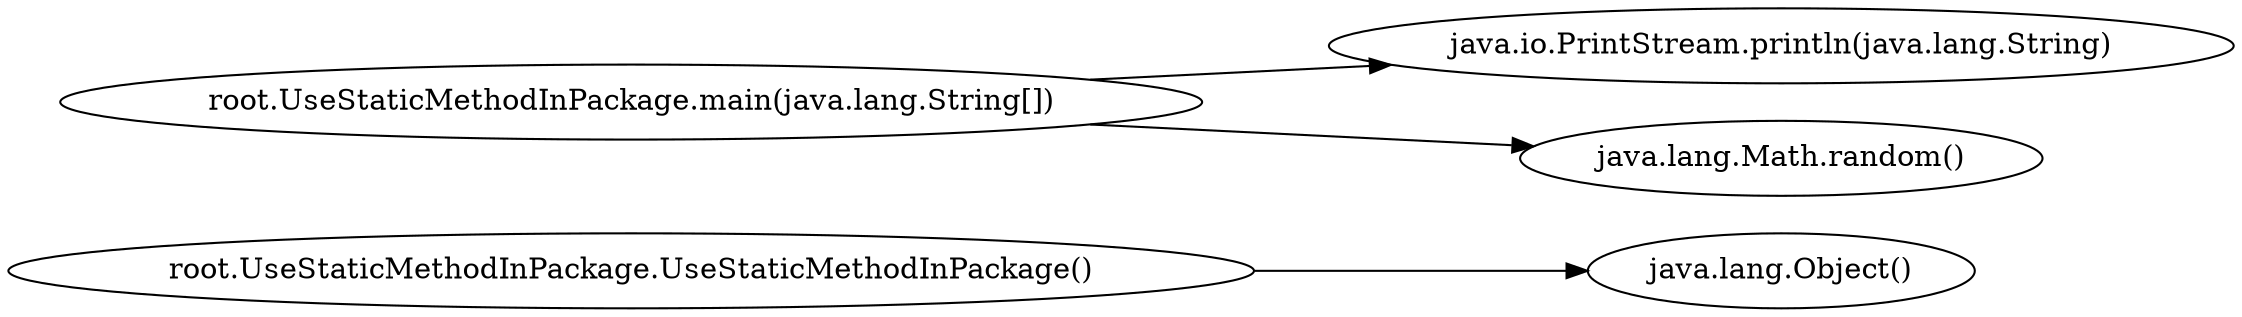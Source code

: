 digraph graphname {
rankdir="LR";
0 [label="root.UseStaticMethodInPackage.UseStaticMethodInPackage()"]
1 [label="java.lang.Object()"]
2 [label="root.UseStaticMethodInPackage.main(java.lang.String[])"]
4 [label="java.io.PrintStream.println(java.lang.String)"]
3 [label="java.lang.Math.random()"]
0 -> 1
2 -> 3
2 -> 4
}
